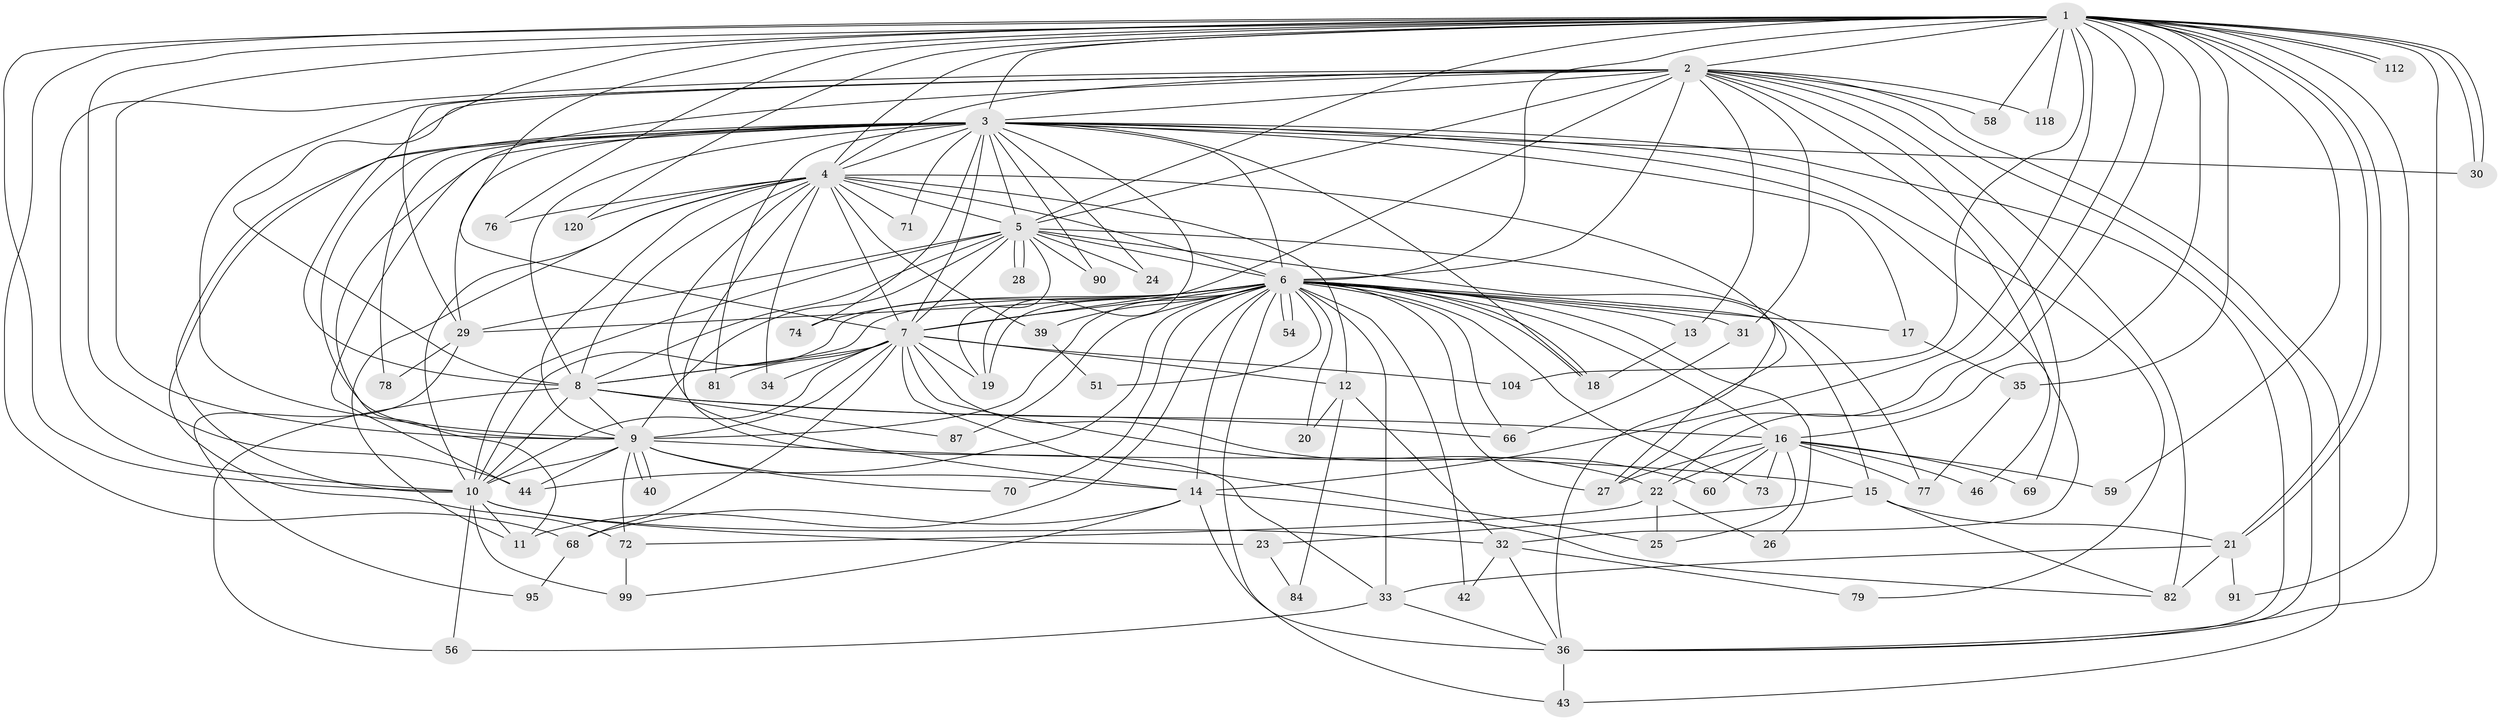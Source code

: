 // original degree distribution, {32: 0.008333333333333333, 20: 0.016666666666666666, 28: 0.008333333333333333, 17: 0.008333333333333333, 38: 0.008333333333333333, 18: 0.016666666666666666, 16: 0.008333333333333333, 15: 0.008333333333333333, 3: 0.20833333333333334, 5: 0.041666666666666664, 4: 0.09166666666666666, 6: 0.041666666666666664, 2: 0.525, 8: 0.008333333333333333}
// Generated by graph-tools (version 1.1) at 2025/17/03/04/25 18:17:45]
// undirected, 72 vertices, 204 edges
graph export_dot {
graph [start="1"]
  node [color=gray90,style=filled];
  1;
  2;
  3;
  4;
  5;
  6;
  7;
  8;
  9;
  10 [super="+98+102+117"];
  11 [super="+53"];
  12;
  13 [super="+93"];
  14 [super="+49+119+75"];
  15 [super="+52"];
  16 [super="+106+55+38"];
  17;
  18 [super="+41"];
  19 [super="+45"];
  20;
  21;
  22 [super="+116"];
  23;
  24;
  25;
  26;
  27 [super="+50"];
  28;
  29 [super="+94+47"];
  30 [super="+67+61"];
  31;
  32;
  33 [super="+62"];
  34;
  35;
  36 [super="+88+37"];
  39;
  40;
  42;
  43;
  44 [super="+105+57+89"];
  46;
  51;
  54;
  56;
  58;
  59;
  60;
  66 [super="+83"];
  68 [super="+110"];
  69;
  70;
  71;
  72 [super="+85"];
  73;
  74;
  76;
  77 [super="+111"];
  78;
  79;
  81;
  82 [super="+113+86"];
  84;
  87;
  90;
  91;
  95;
  99;
  104;
  112;
  118;
  120;
  1 -- 2;
  1 -- 3;
  1 -- 4;
  1 -- 5;
  1 -- 6;
  1 -- 7;
  1 -- 8;
  1 -- 9;
  1 -- 10 [weight=2];
  1 -- 16;
  1 -- 21;
  1 -- 21;
  1 -- 22;
  1 -- 27;
  1 -- 30;
  1 -- 30;
  1 -- 35;
  1 -- 36 [weight=2];
  1 -- 58;
  1 -- 59;
  1 -- 76;
  1 -- 91;
  1 -- 104;
  1 -- 112;
  1 -- 112;
  1 -- 118;
  1 -- 120;
  1 -- 68;
  1 -- 14;
  1 -- 44;
  2 -- 3;
  2 -- 4;
  2 -- 5;
  2 -- 6;
  2 -- 7;
  2 -- 8;
  2 -- 9;
  2 -- 10;
  2 -- 11;
  2 -- 13;
  2 -- 31;
  2 -- 43;
  2 -- 46;
  2 -- 58;
  2 -- 69;
  2 -- 118;
  2 -- 29;
  2 -- 36;
  2 -- 82;
  3 -- 4;
  3 -- 5;
  3 -- 6;
  3 -- 7;
  3 -- 8;
  3 -- 9;
  3 -- 10;
  3 -- 17;
  3 -- 24;
  3 -- 29 [weight=2];
  3 -- 32;
  3 -- 71;
  3 -- 74;
  3 -- 78;
  3 -- 79;
  3 -- 81;
  3 -- 90;
  3 -- 44 [weight=2];
  3 -- 18;
  3 -- 30 [weight=2];
  3 -- 72;
  3 -- 36;
  3 -- 19;
  4 -- 5;
  4 -- 6;
  4 -- 7;
  4 -- 8;
  4 -- 9;
  4 -- 10;
  4 -- 12;
  4 -- 33;
  4 -- 34;
  4 -- 36 [weight=2];
  4 -- 39;
  4 -- 71;
  4 -- 76;
  4 -- 120;
  4 -- 14;
  4 -- 11;
  5 -- 6;
  5 -- 7;
  5 -- 8;
  5 -- 9;
  5 -- 10;
  5 -- 24;
  5 -- 28;
  5 -- 28;
  5 -- 29;
  5 -- 77;
  5 -- 90;
  5 -- 27;
  5 -- 19;
  6 -- 7;
  6 -- 8;
  6 -- 9;
  6 -- 10;
  6 -- 11;
  6 -- 13;
  6 -- 14 [weight=2];
  6 -- 15;
  6 -- 17;
  6 -- 18;
  6 -- 18;
  6 -- 19;
  6 -- 20;
  6 -- 26;
  6 -- 27;
  6 -- 31;
  6 -- 33;
  6 -- 39;
  6 -- 42;
  6 -- 43;
  6 -- 44 [weight=2];
  6 -- 51;
  6 -- 54;
  6 -- 54;
  6 -- 66;
  6 -- 70;
  6 -- 73;
  6 -- 74;
  6 -- 87;
  6 -- 16;
  6 -- 29;
  7 -- 8;
  7 -- 9;
  7 -- 10;
  7 -- 12;
  7 -- 19;
  7 -- 22;
  7 -- 25;
  7 -- 34;
  7 -- 60;
  7 -- 68;
  7 -- 81;
  7 -- 104;
  8 -- 9;
  8 -- 10;
  8 -- 16 [weight=4];
  8 -- 56;
  8 -- 66;
  8 -- 87;
  9 -- 10 [weight=2];
  9 -- 14;
  9 -- 15 [weight=2];
  9 -- 40;
  9 -- 40;
  9 -- 44;
  9 -- 70;
  9 -- 72;
  10 -- 23;
  10 -- 99;
  10 -- 32;
  10 -- 56;
  10 -- 11;
  12 -- 20;
  12 -- 32;
  12 -- 84;
  13 -- 18;
  14 -- 82;
  14 -- 99;
  14 -- 68;
  14 -- 36;
  15 -- 23;
  15 -- 82;
  15 -- 21;
  16 -- 77;
  16 -- 69;
  16 -- 73;
  16 -- 59;
  16 -- 46;
  16 -- 22;
  16 -- 25;
  16 -- 27;
  16 -- 60;
  17 -- 35;
  21 -- 82;
  21 -- 91;
  21 -- 33;
  22 -- 25;
  22 -- 26;
  22 -- 72;
  23 -- 84;
  29 -- 78;
  29 -- 95;
  31 -- 66;
  32 -- 42;
  32 -- 79;
  32 -- 36;
  33 -- 56;
  33 -- 36;
  35 -- 77;
  36 -- 43;
  39 -- 51;
  68 -- 95;
  72 -- 99;
}
